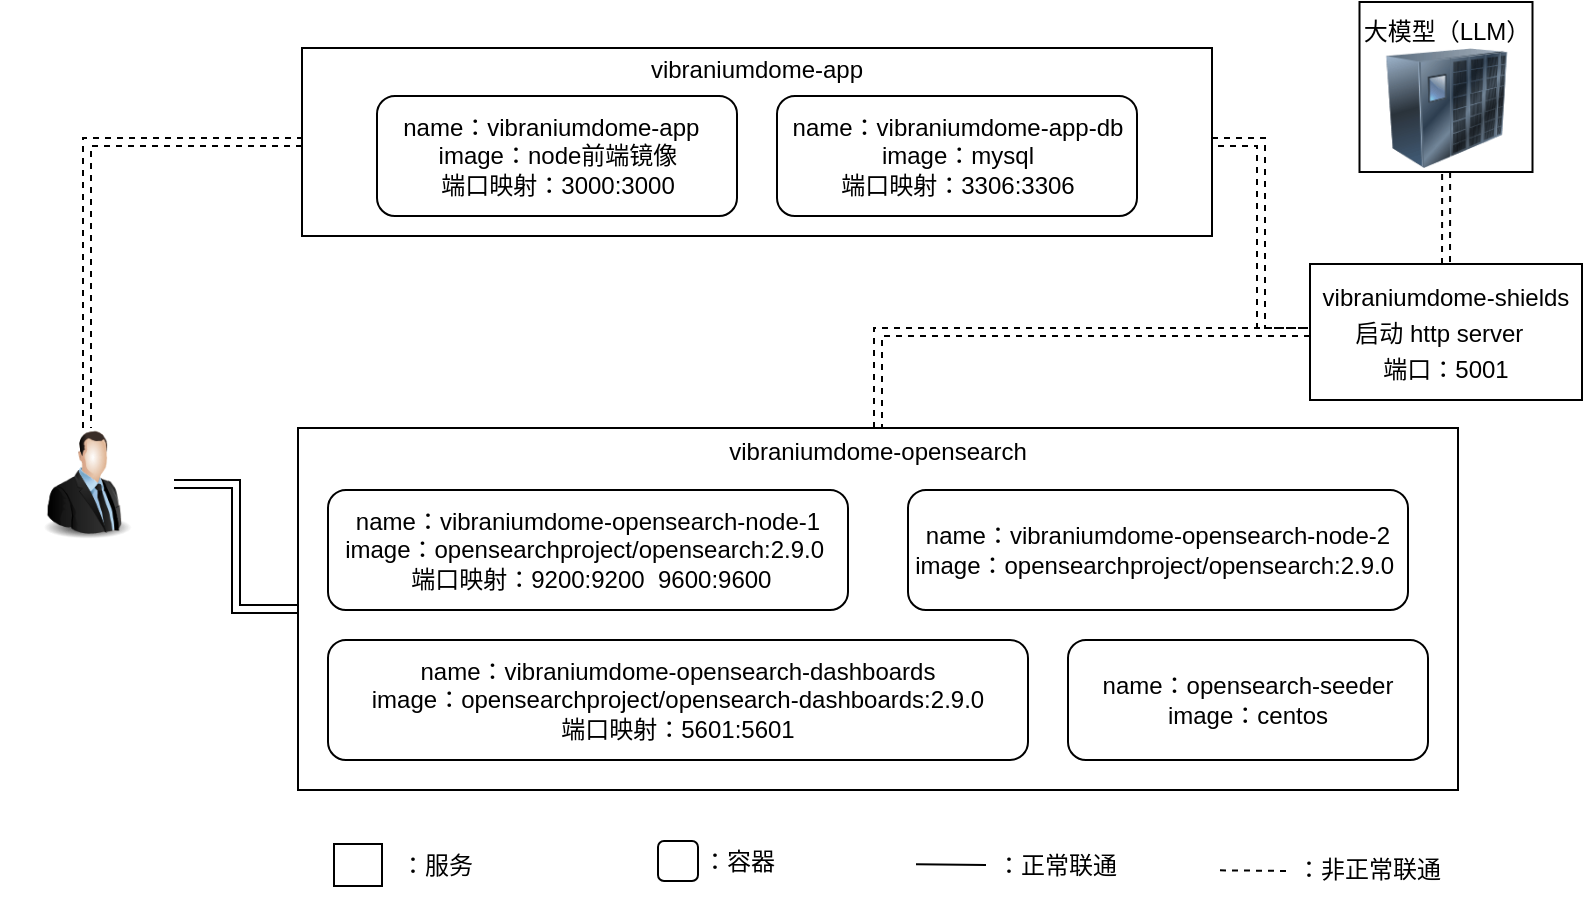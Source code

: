 <mxfile version="27.0.6">
  <diagram name="Page-1" id="5f0bae14-7c28-e335-631c-24af17079c00">
    <mxGraphModel dx="978" dy="548" grid="0" gridSize="10" guides="1" tooltips="1" connect="1" arrows="1" fold="1" page="1" pageScale="1" pageWidth="1100" pageHeight="850" background="none" math="0" shadow="0">
      <root>
        <mxCell id="0" />
        <mxCell id="1" parent="0" />
        <mxCell id="rF9rNR6BdO1XXaO5pgB1-22" value="" style="edgeStyle=orthogonalEdgeStyle;rounded=0;orthogonalLoop=1;jettySize=auto;html=1;dashed=1;shape=link;" edge="1" parent="1" source="rF9rNR6BdO1XXaO5pgB1-1" target="rF9rNR6BdO1XXaO5pgB1-14">
          <mxGeometry relative="1" as="geometry" />
        </mxCell>
        <mxCell id="rF9rNR6BdO1XXaO5pgB1-37" style="edgeStyle=orthogonalEdgeStyle;rounded=0;orthogonalLoop=1;jettySize=auto;html=1;entryX=0;entryY=0.5;entryDx=0;entryDy=0;dashed=1;shape=link;" edge="1" parent="1" source="rF9rNR6BdO1XXaO5pgB1-1" target="rF9rNR6BdO1XXaO5pgB1-2">
          <mxGeometry relative="1" as="geometry" />
        </mxCell>
        <mxCell id="rF9rNR6BdO1XXaO5pgB1-1" value="vibraniumdome-app&lt;div&gt;&lt;br&gt;&lt;/div&gt;&lt;div&gt;&lt;br&gt;&lt;/div&gt;&lt;div&gt;&lt;br&gt;&lt;div&gt;&lt;br&gt;&lt;/div&gt;&lt;div&gt;&lt;br&gt;&lt;/div&gt;&lt;/div&gt;" style="rounded=0;whiteSpace=wrap;html=1;" vertex="1" parent="1">
          <mxGeometry x="162" y="103" width="455" height="94" as="geometry" />
        </mxCell>
        <mxCell id="rF9rNR6BdO1XXaO5pgB1-2" value="&lt;div style=&quot;line-height: 150%;&quot;&gt;vibraniumdome-shields&lt;div&gt;启动 http server&amp;nbsp;&amp;nbsp;&lt;div&gt;端口：5001&lt;/div&gt;&lt;/div&gt;&lt;/div&gt;" style="rounded=0;whiteSpace=wrap;html=1;" vertex="1" parent="1">
          <mxGeometry x="666" y="211" width="136" height="68" as="geometry" />
        </mxCell>
        <mxCell id="rF9rNR6BdO1XXaO5pgB1-44" style="edgeStyle=orthogonalEdgeStyle;rounded=0;orthogonalLoop=1;jettySize=auto;html=1;entryX=0;entryY=0.5;entryDx=0;entryDy=0;dashed=1;shape=link;" edge="1" parent="1" source="rF9rNR6BdO1XXaO5pgB1-3" target="rF9rNR6BdO1XXaO5pgB1-2">
          <mxGeometry relative="1" as="geometry" />
        </mxCell>
        <mxCell id="rF9rNR6BdO1XXaO5pgB1-3" value="vibraniumdome-opensearch&lt;div&gt;&lt;br&gt;&lt;/div&gt;&lt;div&gt;&lt;br&gt;&lt;/div&gt;&lt;div&gt;&lt;br&gt;&lt;/div&gt;&lt;div&gt;&lt;br&gt;&lt;/div&gt;&lt;div&gt;&lt;br&gt;&lt;/div&gt;&lt;div&gt;&lt;br&gt;&lt;/div&gt;&lt;div&gt;&lt;br&gt;&lt;/div&gt;&lt;div&gt;&lt;br&gt;&lt;/div&gt;&lt;div&gt;&lt;br&gt;&lt;/div&gt;&lt;div&gt;&lt;br&gt;&lt;/div&gt;&lt;div&gt;&lt;br&gt;&lt;/div&gt;" style="rounded=0;whiteSpace=wrap;html=1;" vertex="1" parent="1">
          <mxGeometry x="160" y="293" width="580" height="181" as="geometry" />
        </mxCell>
        <mxCell id="rF9rNR6BdO1XXaO5pgB1-4" value="name：vibraniumdome-app&amp;nbsp;&amp;nbsp;&lt;div&gt;image：node前端镜像&lt;/div&gt;&lt;div&gt;端口映射：&lt;span style=&quot;background-color: transparent; color: light-dark(rgb(0, 0, 0), rgb(255, 255, 255));&quot;&gt;3000:3000&lt;/span&gt;&lt;/div&gt;" style="rounded=1;whiteSpace=wrap;html=1;align=center;" vertex="1" parent="1">
          <mxGeometry x="199.5" y="127" width="180" height="60" as="geometry" />
        </mxCell>
        <mxCell id="rF9rNR6BdO1XXaO5pgB1-6" value="name：vibraniumdome-opensearch-node-1&lt;div&gt;image：opensearchproject/opensearch:2.9.0&amp;nbsp;&lt;div&gt;&lt;div&gt;&amp;nbsp;&lt;span style=&quot;background-color: transparent; color: light-dark(rgb(0, 0, 0), rgb(255, 255, 255));&quot;&gt;端口映射：&lt;/span&gt;&lt;span style=&quot;background-color: transparent; color: light-dark(rgb(0, 0, 0), rgb(255, 255, 255));&quot;&gt;9200:9200&amp;nbsp;&amp;nbsp;&lt;/span&gt;&lt;span style=&quot;background-color: transparent; color: light-dark(rgb(0, 0, 0), rgb(255, 255, 255));&quot;&gt;9600:9600&lt;/span&gt;&lt;/div&gt;&lt;/div&gt;&lt;/div&gt;" style="rounded=1;whiteSpace=wrap;html=1;" vertex="1" parent="1">
          <mxGeometry x="175" y="324" width="260" height="60" as="geometry" />
        </mxCell>
        <mxCell id="rF9rNR6BdO1XXaO5pgB1-7" value="name：vibraniumdome-opensearch-node-2&lt;div&gt;image：opensearchproject/opensearch:2.9.0&amp;nbsp;&lt;/div&gt;" style="rounded=1;whiteSpace=wrap;html=1;" vertex="1" parent="1">
          <mxGeometry x="465" y="324" width="250" height="60" as="geometry" />
        </mxCell>
        <mxCell id="rF9rNR6BdO1XXaO5pgB1-8" value="name：vibraniumdome-opensearch-dashboards&lt;div&gt;image：opensearchproject/opensearch-dashboards:2.9.0&lt;/div&gt;&lt;div&gt;&lt;span style=&quot;background-color: transparent; color: light-dark(rgb(0, 0, 0), rgb(255, 255, 255));&quot;&gt;端口映射：&lt;/span&gt;5601:5601&lt;/div&gt;" style="rounded=1;whiteSpace=wrap;html=1;" vertex="1" parent="1">
          <mxGeometry x="175" y="399" width="350" height="60" as="geometry" />
        </mxCell>
        <mxCell id="rF9rNR6BdO1XXaO5pgB1-9" value="name：opensearch-seeder&lt;div&gt;image：centos&lt;/div&gt;" style="rounded=1;whiteSpace=wrap;html=1;" vertex="1" parent="1">
          <mxGeometry x="545" y="399" width="180" height="60" as="geometry" />
        </mxCell>
        <mxCell id="rF9rNR6BdO1XXaO5pgB1-10" value="&lt;div&gt;name：vibraniumdome-app-db&lt;/div&gt;&lt;div&gt;image：mysql&lt;/div&gt;&lt;div&gt;&lt;span style=&quot;background-color: transparent; color: light-dark(rgb(0, 0, 0), rgb(255, 255, 255));&quot;&gt;端口映射：&lt;/span&gt;3306:3306&lt;/div&gt;" style="rounded=1;whiteSpace=wrap;html=1;" vertex="1" parent="1">
          <mxGeometry x="399.5" y="127" width="180" height="60" as="geometry" />
        </mxCell>
        <mxCell id="rF9rNR6BdO1XXaO5pgB1-12" value="" style="rounded=1;whiteSpace=wrap;html=1;" vertex="1" parent="1">
          <mxGeometry x="340" y="499.5" width="20" height="20" as="geometry" />
        </mxCell>
        <mxCell id="rF9rNR6BdO1XXaO5pgB1-13" value="：容器" style="text;html=1;align=center;verticalAlign=middle;resizable=0;points=[];autosize=1;strokeColor=none;fillColor=none;" vertex="1" parent="1">
          <mxGeometry x="350" y="494.5" width="60" height="30" as="geometry" />
        </mxCell>
        <mxCell id="rF9rNR6BdO1XXaO5pgB1-32" style="edgeStyle=orthogonalEdgeStyle;rounded=0;orthogonalLoop=1;jettySize=auto;html=1;shape=link;" edge="1" parent="1" source="rF9rNR6BdO1XXaO5pgB1-14" target="rF9rNR6BdO1XXaO5pgB1-3">
          <mxGeometry relative="1" as="geometry" />
        </mxCell>
        <mxCell id="rF9rNR6BdO1XXaO5pgB1-14" value="" style="image;html=1;image=img/lib/clip_art/people/Suit_Man_128x128.png" vertex="1" parent="1">
          <mxGeometry x="11" y="293" width="87" height="56" as="geometry" />
        </mxCell>
        <mxCell id="rF9rNR6BdO1XXaO5pgB1-42" style="edgeStyle=orthogonalEdgeStyle;rounded=0;orthogonalLoop=1;jettySize=auto;html=1;entryX=0.5;entryY=0;entryDx=0;entryDy=0;dashed=1;shape=link;" edge="1" parent="1" source="rF9rNR6BdO1XXaO5pgB1-26" target="rF9rNR6BdO1XXaO5pgB1-2">
          <mxGeometry relative="1" as="geometry" />
        </mxCell>
        <mxCell id="rF9rNR6BdO1XXaO5pgB1-26" value="大模型（LLM）&lt;div&gt;&lt;br&gt;&lt;/div&gt;&lt;div&gt;&lt;br&gt;&lt;/div&gt;&lt;div&gt;&lt;br&gt;&lt;/div&gt;&lt;div&gt;&lt;br&gt;&lt;/div&gt;" style="rounded=0;whiteSpace=wrap;html=1;" vertex="1" parent="1">
          <mxGeometry x="690.75" y="80" width="86.5" height="85" as="geometry" />
        </mxCell>
        <mxCell id="rF9rNR6BdO1XXaO5pgB1-25" value="" style="image;html=1;image=img/lib/clip_art/networking/UPS_128x128.png" vertex="1" parent="1">
          <mxGeometry x="701.5" y="103" width="65.5" height="60" as="geometry" />
        </mxCell>
        <mxCell id="rF9rNR6BdO1XXaO5pgB1-45" value="" style="endArrow=none;html=1;rounded=0;" edge="1" parent="1">
          <mxGeometry width="50" height="50" relative="1" as="geometry">
            <mxPoint x="469" y="511.16" as="sourcePoint" />
            <mxPoint x="504" y="511.5" as="targetPoint" />
          </mxGeometry>
        </mxCell>
        <mxCell id="rF9rNR6BdO1XXaO5pgB1-46" value="：正常联通" style="text;html=1;align=center;verticalAlign=middle;resizable=0;points=[];autosize=1;strokeColor=none;fillColor=none;" vertex="1" parent="1">
          <mxGeometry x="500" y="498.5" width="78" height="26" as="geometry" />
        </mxCell>
        <mxCell id="rF9rNR6BdO1XXaO5pgB1-47" value="" style="endArrow=none;html=1;rounded=0;dashed=1;" edge="1" parent="1">
          <mxGeometry width="50" height="50" relative="1" as="geometry">
            <mxPoint x="621" y="514.16" as="sourcePoint" />
            <mxPoint x="656" y="514.5" as="targetPoint" />
          </mxGeometry>
        </mxCell>
        <mxCell id="rF9rNR6BdO1XXaO5pgB1-48" value="：非正常联通" style="text;html=1;align=center;verticalAlign=middle;resizable=0;points=[];autosize=1;strokeColor=none;fillColor=none;" vertex="1" parent="1">
          <mxGeometry x="650" y="500.5" width="90" height="26" as="geometry" />
        </mxCell>
        <mxCell id="rF9rNR6BdO1XXaO5pgB1-50" value="" style="rounded=0;whiteSpace=wrap;html=1;" vertex="1" parent="1">
          <mxGeometry x="178" y="501" width="24" height="21" as="geometry" />
        </mxCell>
        <mxCell id="rF9rNR6BdO1XXaO5pgB1-51" value="：服务" style="text;html=1;align=center;verticalAlign=middle;resizable=0;points=[];autosize=1;strokeColor=none;fillColor=none;" vertex="1" parent="1">
          <mxGeometry x="202" y="498.5" width="54" height="26" as="geometry" />
        </mxCell>
      </root>
    </mxGraphModel>
  </diagram>
</mxfile>
